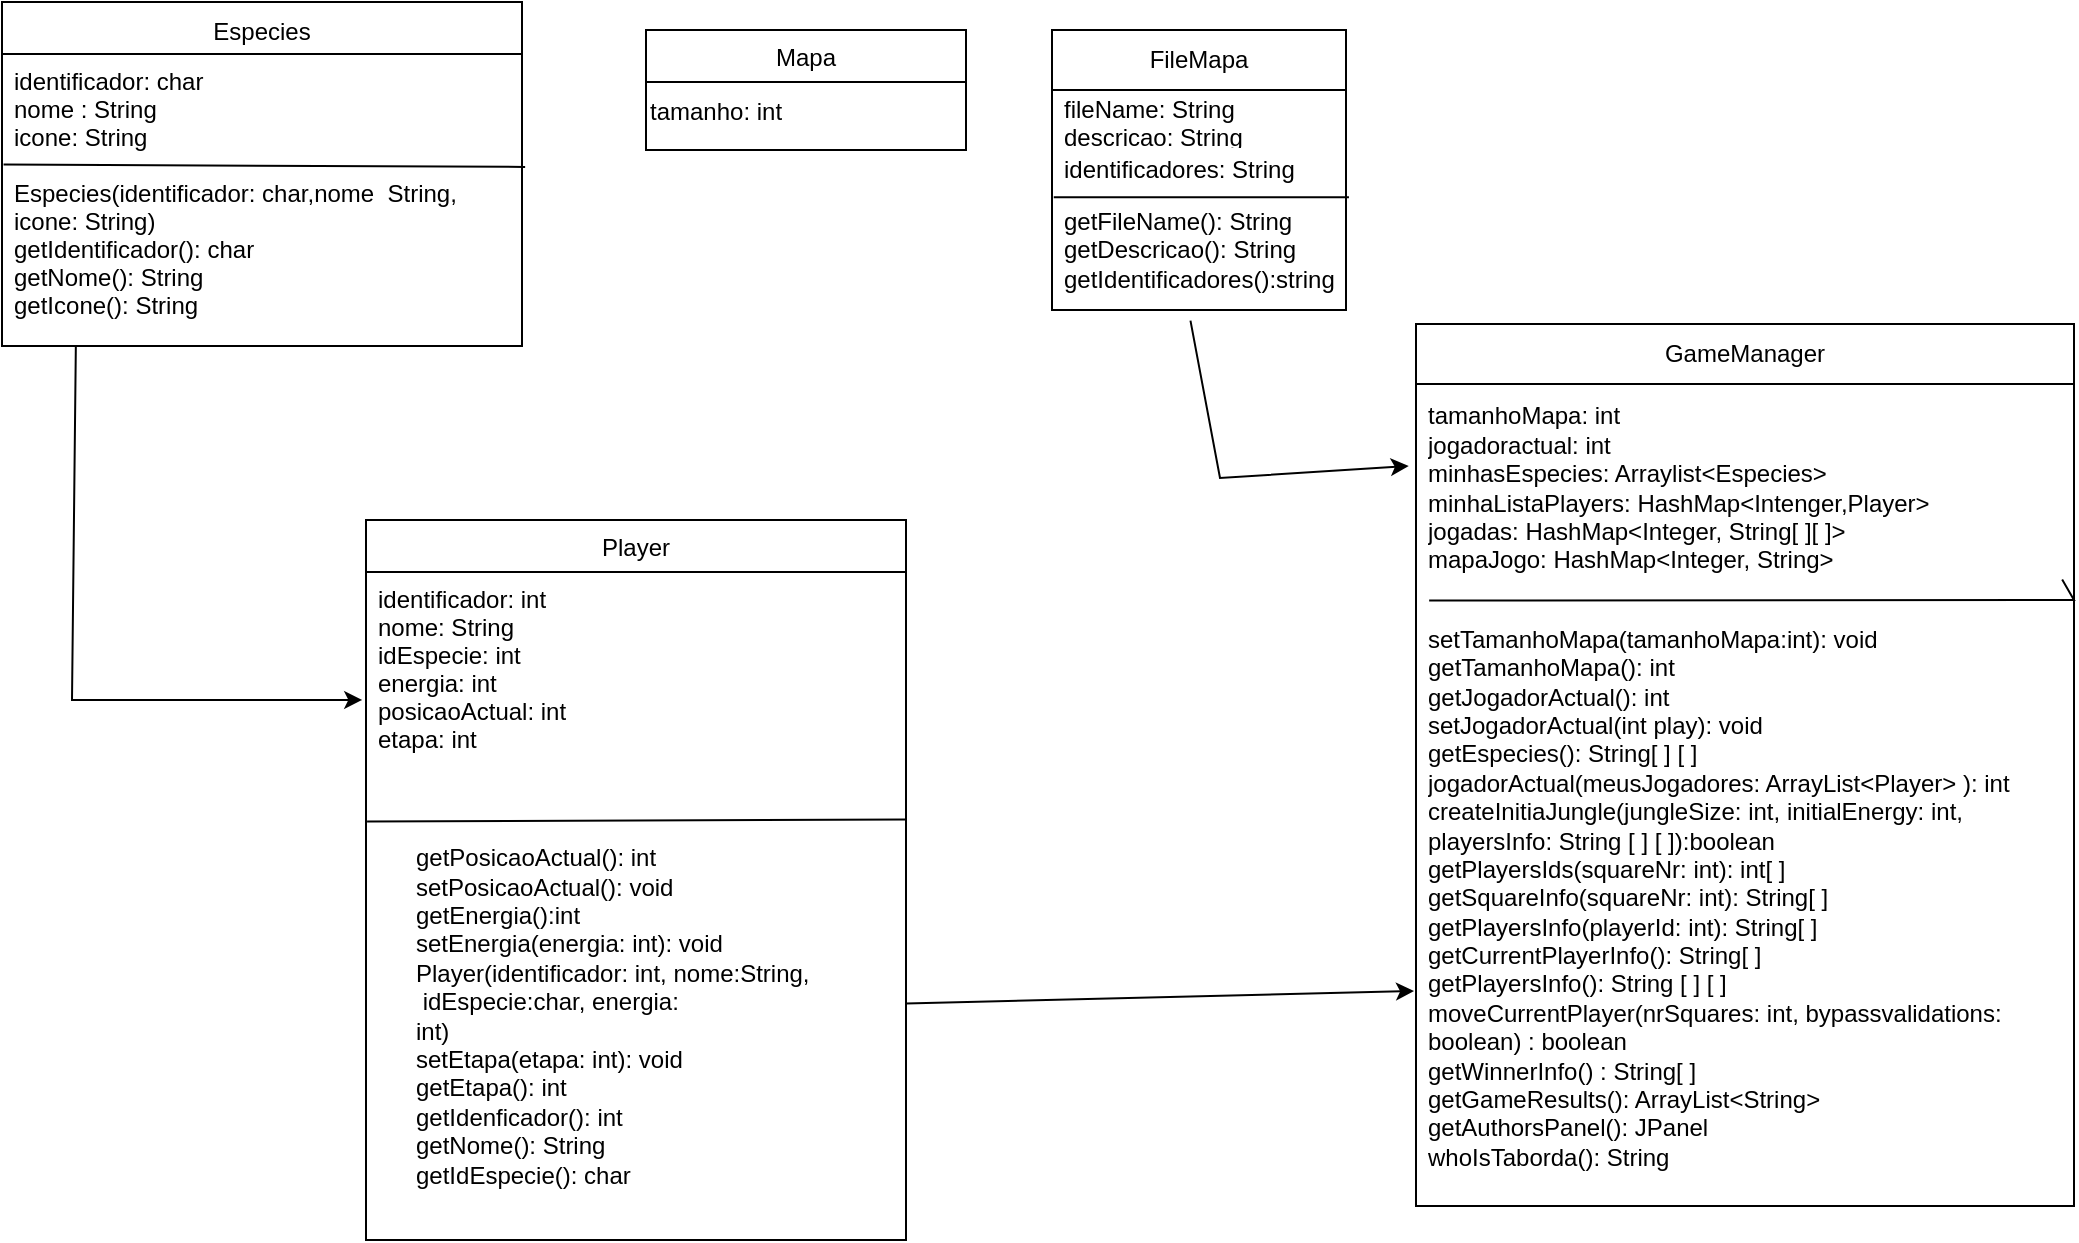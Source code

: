 <mxfile version="20.5.3" type="device"><diagram id="C5RBs43oDa-KdzZeNtuy" name="Page-1"><mxGraphModel dx="1831" dy="1236" grid="1" gridSize="7" guides="1" tooltips="1" connect="1" arrows="1" fold="1" page="1" pageScale="1" pageWidth="827" pageHeight="1169" math="0" shadow="0"><root><mxCell id="WIyWlLk6GJQsqaUBKTNV-0"/><mxCell id="WIyWlLk6GJQsqaUBKTNV-1" parent="WIyWlLk6GJQsqaUBKTNV-0"/><mxCell id="zkfFHV4jXpPFQw0GAbJ--0" value="Especies" style="swimlane;fontStyle=0;align=center;verticalAlign=top;childLayout=stackLayout;horizontal=1;startSize=26;horizontalStack=0;resizeParent=1;resizeLast=0;collapsible=1;marginBottom=0;rounded=0;shadow=0;strokeWidth=1;spacing=3;" parent="WIyWlLk6GJQsqaUBKTNV-1" vertex="1"><mxGeometry x="-287" y="112" width="260" height="172" as="geometry"><mxRectangle x="230" y="140" width="160" height="26" as="alternateBounds"/></mxGeometry></mxCell><mxCell id="zkfFHV4jXpPFQw0GAbJ--1" value="identificador: char&#10;nome : String&#10;icone: String&#10;&#10;Especies(identificador: char,nome  String,&#10;icone: String)&#10;getIdentificador(): char&#10;getNome(): String&#10;getIcone(): String&#10;" style="text;align=left;verticalAlign=top;spacingLeft=4;spacingRight=4;overflow=hidden;rotatable=0;points=[[0,0.5],[1,0.5]];portConstraint=eastwest;" parent="zkfFHV4jXpPFQw0GAbJ--0" vertex="1"><mxGeometry y="26" width="260" height="144" as="geometry"/></mxCell><mxCell id="PxzV6k-O7ZF8GyrB652o-22" value="" style="endArrow=none;html=1;rounded=0;fontSize=12;fontColor=#000000;entryX=1.006;entryY=0.392;entryDx=0;entryDy=0;entryPerimeter=0;exitX=0.003;exitY=0.384;exitDx=0;exitDy=0;exitPerimeter=0;" edge="1" parent="zkfFHV4jXpPFQw0GAbJ--0" source="zkfFHV4jXpPFQw0GAbJ--1" target="zkfFHV4jXpPFQw0GAbJ--1"><mxGeometry width="50" height="50" relative="1" as="geometry"><mxPoint x="81" y="207" as="sourcePoint"/><mxPoint x="151" y="179" as="targetPoint"/><Array as="points"/></mxGeometry></mxCell><mxCell id="zkfFHV4jXpPFQw0GAbJ--6" value="Player" style="swimlane;fontStyle=0;align=center;verticalAlign=top;childLayout=stackLayout;horizontal=1;startSize=26;horizontalStack=0;resizeParent=1;resizeLast=0;collapsible=1;marginBottom=0;rounded=0;shadow=0;strokeWidth=1;" parent="WIyWlLk6GJQsqaUBKTNV-1" vertex="1"><mxGeometry x="-105" y="371" width="270" height="360" as="geometry"><mxRectangle x="130" y="380" width="160" height="26" as="alternateBounds"/></mxGeometry></mxCell><mxCell id="zkfFHV4jXpPFQw0GAbJ--7" value="identificador: int&#10;nome: String&#10;idEspecie: int &#10;energia: int&#10;posicaoActual: int&#10;etapa: int&#10;" style="text;align=left;verticalAlign=top;spacingLeft=4;spacingRight=4;overflow=hidden;rotatable=0;points=[[0,0.5],[1,0.5]];portConstraint=eastwest;" parent="zkfFHV4jXpPFQw0GAbJ--6" vertex="1"><mxGeometry y="26" width="270" height="104" as="geometry"/></mxCell><mxCell id="PxzV6k-O7ZF8GyrB652o-9" value="&lt;span style=&quot;&quot;&gt;getPosicaoActual(): int&lt;/span&gt;&lt;br style=&quot;&quot;&gt;&lt;div style=&quot;&quot;&gt;&lt;span style=&quot;background-color: initial;&quot;&gt;setPosicaoActual(): void&lt;/span&gt;&lt;/div&gt;&lt;span style=&quot;&quot;&gt;getEnergia():int&lt;/span&gt;&lt;br style=&quot;&quot;&gt;&lt;span style=&quot;&quot;&gt;setEnergia(energia: int): void&lt;/span&gt;&lt;br style=&quot;&quot;&gt;&lt;span style=&quot;&quot;&gt;Player(identificador: int, nome:&lt;/span&gt;&lt;span style=&quot;&quot;&gt;String,&lt;br&gt;&amp;nbsp;idEspecie:char, energia:&lt;/span&gt;&lt;br style=&quot;&quot;&gt;&lt;span style=&quot;&quot;&gt;int)&lt;br&gt;setEtapa(etapa: int): void&lt;br&gt;getEtapa(): int&lt;br&gt;getIdenficador(): int&lt;br&gt;getNome(): String&lt;br&gt;getIdEspecie(): char&lt;br&gt;&lt;/span&gt;" style="text;html=1;align=left;verticalAlign=bottom;resizable=0;points=[];autosize=1;strokeColor=none;fillColor=none;fontColor=#000000;spacing=25;" vertex="1" parent="zkfFHV4jXpPFQw0GAbJ--6"><mxGeometry y="130" width="270" height="230" as="geometry"/></mxCell><mxCell id="PxzV6k-O7ZF8GyrB652o-11" value="" style="endArrow=none;html=1;rounded=0;fontSize=12;fontColor=#000000;exitX=0.002;exitY=0.09;exitDx=0;exitDy=0;exitPerimeter=0;entryX=1.001;entryY=0.086;entryDx=0;entryDy=0;entryPerimeter=0;" edge="1" parent="zkfFHV4jXpPFQw0GAbJ--6" source="PxzV6k-O7ZF8GyrB652o-9" target="PxzV6k-O7ZF8GyrB652o-9"><mxGeometry width="50" height="50" relative="1" as="geometry"><mxPoint x="70" y="200" as="sourcePoint"/><mxPoint x="120" y="150" as="targetPoint"/></mxGeometry></mxCell><mxCell id="zkfFHV4jXpPFQw0GAbJ--17" value="Mapa" style="swimlane;fontStyle=0;align=center;verticalAlign=top;childLayout=stackLayout;horizontal=1;startSize=26;horizontalStack=0;resizeParent=1;resizeLast=0;collapsible=1;marginBottom=0;rounded=0;shadow=0;strokeWidth=1;" parent="WIyWlLk6GJQsqaUBKTNV-1" vertex="1"><mxGeometry x="35" y="126" width="160" height="60" as="geometry"><mxRectangle x="550" y="140" width="160" height="26" as="alternateBounds"/></mxGeometry></mxCell><mxCell id="MhdatekZph7ulOc3B_3q-10" value="tamanho: int" style="text;html=1;align=left;verticalAlign=middle;resizable=0;points=[];autosize=1;strokeColor=none;fillColor=none;" parent="zkfFHV4jXpPFQw0GAbJ--17" vertex="1"><mxGeometry y="26" width="160" height="30" as="geometry"/></mxCell><mxCell id="PxzV6k-O7ZF8GyrB652o-26" value="" style="endArrow=classic;html=1;rounded=0;fontSize=12;fontColor=#000000;exitX=0.142;exitY=1.014;exitDx=0;exitDy=0;exitPerimeter=0;entryX=-0.007;entryY=0.615;entryDx=0;entryDy=0;entryPerimeter=0;" edge="1" parent="WIyWlLk6GJQsqaUBKTNV-1" source="zkfFHV4jXpPFQw0GAbJ--1" target="zkfFHV4jXpPFQw0GAbJ--7"><mxGeometry width="50" height="50" relative="1" as="geometry"><mxPoint x="266" y="449" as="sourcePoint"/><mxPoint x="23" y="483" as="targetPoint"/><Array as="points"><mxPoint x="-252" y="461"/></Array></mxGeometry></mxCell><mxCell id="PxzV6k-O7ZF8GyrB652o-28" value="FileMapa" style="swimlane;fontStyle=0;childLayout=stackLayout;horizontal=1;startSize=30;horizontalStack=0;resizeParent=1;resizeParentMax=0;resizeLast=0;collapsible=1;marginBottom=0;whiteSpace=wrap;html=1;fontSize=12;fontColor=#000000;" vertex="1" parent="WIyWlLk6GJQsqaUBKTNV-1"><mxGeometry x="238" y="126" width="147" height="140" as="geometry"/></mxCell><mxCell id="PxzV6k-O7ZF8GyrB652o-29" value="fileName: String&lt;br&gt;descricao: String" style="text;strokeColor=none;fillColor=none;align=left;verticalAlign=middle;spacingLeft=4;spacingRight=4;overflow=hidden;points=[[0,0.5],[1,0.5]];portConstraint=eastwest;rotatable=0;whiteSpace=wrap;html=1;fontSize=12;fontColor=#000000;" vertex="1" parent="PxzV6k-O7ZF8GyrB652o-28"><mxGeometry y="30" width="147" height="30" as="geometry"/></mxCell><mxCell id="PxzV6k-O7ZF8GyrB652o-30" value="identificadores: String" style="text;strokeColor=none;fillColor=none;align=left;verticalAlign=middle;spacingLeft=4;spacingRight=4;overflow=hidden;points=[[0,0.5],[1,0.5]];portConstraint=eastwest;rotatable=0;whiteSpace=wrap;html=1;fontSize=12;fontColor=#000000;" vertex="1" parent="PxzV6k-O7ZF8GyrB652o-28"><mxGeometry y="60" width="147" height="20" as="geometry"/></mxCell><mxCell id="PxzV6k-O7ZF8GyrB652o-31" value="getFileName(): String&lt;br&gt;getDescricao(): String&lt;br&gt;getIdentificadores():string" style="text;strokeColor=none;fillColor=none;align=left;verticalAlign=middle;spacingLeft=4;spacingRight=4;overflow=hidden;points=[[0,0.5],[1,0.5]];portConstraint=eastwest;rotatable=0;whiteSpace=wrap;html=1;fontSize=12;fontColor=#000000;" vertex="1" parent="PxzV6k-O7ZF8GyrB652o-28"><mxGeometry y="80" width="147" height="60" as="geometry"/></mxCell><mxCell id="PxzV6k-O7ZF8GyrB652o-32" value="" style="endArrow=none;html=1;rounded=0;fontSize=12;fontColor=#000000;exitX=0.006;exitY=0.06;exitDx=0;exitDy=0;exitPerimeter=0;entryX=1.01;entryY=0.06;entryDx=0;entryDy=0;entryPerimeter=0;" edge="1" parent="PxzV6k-O7ZF8GyrB652o-28" source="PxzV6k-O7ZF8GyrB652o-31" target="PxzV6k-O7ZF8GyrB652o-31"><mxGeometry width="50" height="50" relative="1" as="geometry"><mxPoint x="14" y="113" as="sourcePoint"/><mxPoint x="64" y="63" as="targetPoint"/></mxGeometry></mxCell><mxCell id="PxzV6k-O7ZF8GyrB652o-38" value="GameManager" style="swimlane;fontStyle=0;childLayout=stackLayout;horizontal=1;startSize=30;horizontalStack=0;resizeParent=1;resizeParentMax=0;resizeLast=0;collapsible=1;marginBottom=0;whiteSpace=wrap;html=1;fontSize=12;fontColor=#000000;" vertex="1" parent="WIyWlLk6GJQsqaUBKTNV-1"><mxGeometry x="420" y="273" width="329" height="441" as="geometry"/></mxCell><mxCell id="PxzV6k-O7ZF8GyrB652o-39" value="tamanhoMapa: int&lt;br&gt;jogadoractual: int&lt;br&gt;minhasEspecies: Arraylist&amp;lt;Especies&amp;gt;&lt;br&gt;minhaListaPlayers: HashMap&amp;lt;Intenger,Player&amp;gt;&lt;br&gt;jogadas: HashMap&amp;lt;Integer, String[ ][ ]&amp;gt;&lt;br&gt;mapaJogo: HashMap&amp;lt;Integer, String&amp;gt;&lt;br&gt;" style="text;strokeColor=none;fillColor=none;align=left;verticalAlign=middle;spacingLeft=4;spacingRight=4;overflow=hidden;points=[[0,0.5],[1,0.5]];portConstraint=eastwest;rotatable=0;whiteSpace=wrap;html=1;fontSize=12;fontColor=#000000;" vertex="1" parent="PxzV6k-O7ZF8GyrB652o-38"><mxGeometry y="30" width="329" height="103" as="geometry"/></mxCell><mxCell id="PxzV6k-O7ZF8GyrB652o-40" value="setTamanhoMapa(tamanhoMapa:int): void&lt;br&gt;getTamanhoMapa(): int&lt;br&gt;getJogadorActual(): int&lt;br&gt;setJogadorActual(int play): void&lt;br&gt;getEspecies(): String[ ] [ ]&lt;br&gt;jogadorActual(meusJogadores: ArrayList&amp;lt;Player&amp;gt; ): int&lt;br&gt;createInitiaJungle(jungleSize: int, initialEnergy: int, playersInfo: String [ ] [ ]):boolean&lt;br&gt;getPlayersIds(squareNr: int): int[ ]&lt;br&gt;getSquareInfo(squareNr: int): String[ ]&lt;br&gt;getPlayersInfo(playerId: int): String[ ]&lt;br&gt;getCurrentPlayerInfo(): String[ ]&lt;br&gt;getPlayersInfo(): String [ ] [ ]&lt;br&gt;moveCurrentPlayer(nrSquares: int, bypassvalidations: boolean) : boolean&lt;br&gt;getWinnerInfo() : String[ ]&lt;br&gt;getGameResults(): ArrayList&amp;lt;String&amp;gt;&lt;br&gt;getAuthorsPanel(): JPanel&lt;br&gt;whoIsTaborda(): String" style="text;strokeColor=none;fillColor=none;align=left;verticalAlign=middle;spacingLeft=4;spacingRight=4;overflow=hidden;points=[[0,0.5],[1,0.5]];portConstraint=eastwest;rotatable=0;whiteSpace=wrap;html=1;fontSize=12;fontColor=#000000;" vertex="1" parent="PxzV6k-O7ZF8GyrB652o-38"><mxGeometry y="133" width="329" height="308" as="geometry"/></mxCell><mxCell id="PxzV6k-O7ZF8GyrB652o-42" value="" style="endArrow=none;html=1;rounded=0;fontSize=12;fontColor=#000000;exitX=0.02;exitY=0.017;exitDx=0;exitDy=0;exitPerimeter=0;entryX=0.982;entryY=-0.017;entryDx=0;entryDy=0;entryPerimeter=0;" edge="1" parent="PxzV6k-O7ZF8GyrB652o-38" source="PxzV6k-O7ZF8GyrB652o-40" target="PxzV6k-O7ZF8GyrB652o-40"><mxGeometry width="50" height="50" relative="1" as="geometry"><mxPoint x="84" y="106" as="sourcePoint"/><mxPoint x="134" y="56" as="targetPoint"/><Array as="points"><mxPoint x="329" y="138"/></Array></mxGeometry></mxCell><mxCell id="PxzV6k-O7ZF8GyrB652o-44" value="" style="endArrow=classic;html=1;rounded=0;fontSize=12;fontColor=#000000;entryX=-0.003;entryY=0.651;entryDx=0;entryDy=0;entryPerimeter=0;" edge="1" parent="WIyWlLk6GJQsqaUBKTNV-1" source="PxzV6k-O7ZF8GyrB652o-9" target="PxzV6k-O7ZF8GyrB652o-40"><mxGeometry width="50" height="50" relative="1" as="geometry"><mxPoint x="154" y="596" as="sourcePoint"/><mxPoint x="204" y="546" as="targetPoint"/></mxGeometry></mxCell><mxCell id="PxzV6k-O7ZF8GyrB652o-45" value="" style="endArrow=classic;html=1;rounded=0;fontSize=12;fontColor=#000000;entryX=-0.011;entryY=0.398;entryDx=0;entryDy=0;entryPerimeter=0;exitX=0.471;exitY=1.088;exitDx=0;exitDy=0;exitPerimeter=0;" edge="1" parent="WIyWlLk6GJQsqaUBKTNV-1" source="PxzV6k-O7ZF8GyrB652o-31" target="PxzV6k-O7ZF8GyrB652o-39"><mxGeometry width="50" height="50" relative="1" as="geometry"><mxPoint x="287" y="336" as="sourcePoint"/><mxPoint x="260" y="294" as="targetPoint"/><Array as="points"><mxPoint x="322" y="350"/></Array></mxGeometry></mxCell></root></mxGraphModel></diagram></mxfile>